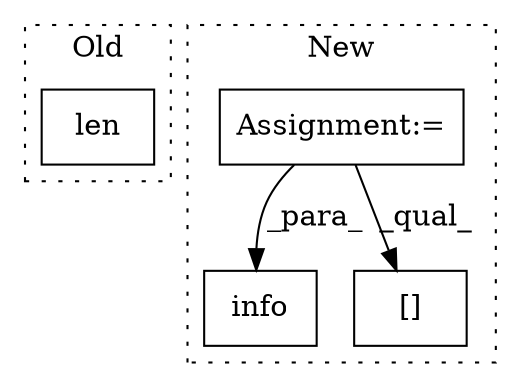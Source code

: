digraph G {
subgraph cluster0 {
1 [label="len" a="32" s="9286,9304" l="4,1" shape="box"];
label = "Old";
style="dotted";
}
subgraph cluster1 {
2 [label="info" a="32" s="11641,11724" l="5,1" shape="box"];
3 [label="Assignment:=" a="7" s="11436" l="1" shape="box"];
4 [label="[]" a="2" s="11567,11591" l="23,1" shape="box"];
label = "New";
style="dotted";
}
3 -> 4 [label="_qual_"];
3 -> 2 [label="_para_"];
}
